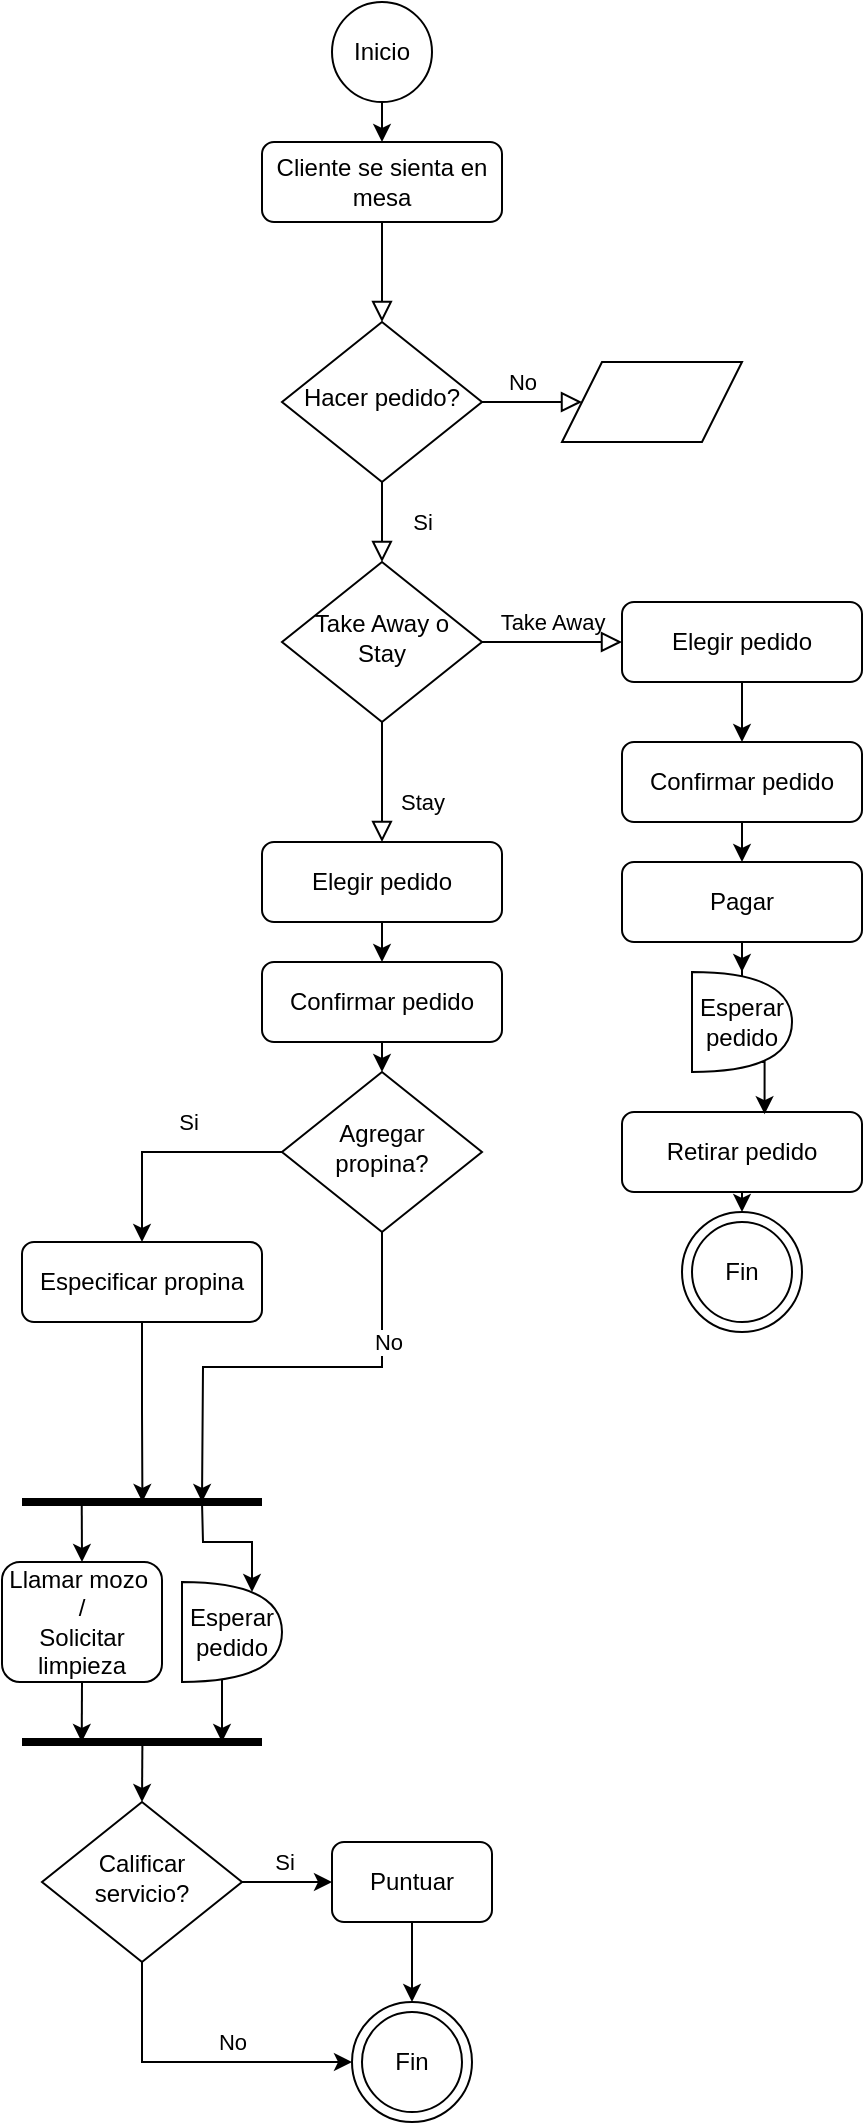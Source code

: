<mxfile version="26.1.1">
  <diagram id="C5RBs43oDa-KdzZeNtuy" name="Page-1">
    <mxGraphModel dx="1687" dy="993" grid="0" gridSize="10" guides="1" tooltips="1" connect="1" arrows="1" fold="1" page="1" pageScale="1" pageWidth="827" pageHeight="1169" math="0" shadow="0">
      <root>
        <mxCell id="WIyWlLk6GJQsqaUBKTNV-0" />
        <mxCell id="WIyWlLk6GJQsqaUBKTNV-1" parent="WIyWlLk6GJQsqaUBKTNV-0" />
        <mxCell id="WIyWlLk6GJQsqaUBKTNV-2" value="" style="rounded=0;html=1;jettySize=auto;orthogonalLoop=1;fontSize=11;endArrow=block;endFill=0;endSize=8;strokeWidth=1;shadow=0;labelBackgroundColor=none;edgeStyle=orthogonalEdgeStyle;" parent="WIyWlLk6GJQsqaUBKTNV-1" source="WIyWlLk6GJQsqaUBKTNV-3" target="WIyWlLk6GJQsqaUBKTNV-6" edge="1">
          <mxGeometry relative="1" as="geometry" />
        </mxCell>
        <mxCell id="WIyWlLk6GJQsqaUBKTNV-3" value="Cliente se sienta en mesa" style="rounded=1;whiteSpace=wrap;html=1;fontSize=12;glass=0;strokeWidth=1;shadow=0;" parent="WIyWlLk6GJQsqaUBKTNV-1" vertex="1">
          <mxGeometry x="160" y="80" width="120" height="40" as="geometry" />
        </mxCell>
        <mxCell id="WIyWlLk6GJQsqaUBKTNV-4" value="Si" style="rounded=0;html=1;jettySize=auto;orthogonalLoop=1;fontSize=11;endArrow=block;endFill=0;endSize=8;strokeWidth=1;shadow=0;labelBackgroundColor=none;edgeStyle=orthogonalEdgeStyle;" parent="WIyWlLk6GJQsqaUBKTNV-1" source="WIyWlLk6GJQsqaUBKTNV-6" target="WIyWlLk6GJQsqaUBKTNV-10" edge="1">
          <mxGeometry y="20" relative="1" as="geometry">
            <mxPoint as="offset" />
          </mxGeometry>
        </mxCell>
        <mxCell id="WIyWlLk6GJQsqaUBKTNV-5" value="No" style="edgeStyle=orthogonalEdgeStyle;rounded=0;html=1;jettySize=auto;orthogonalLoop=1;fontSize=11;endArrow=block;endFill=0;endSize=8;strokeWidth=1;shadow=0;labelBackgroundColor=none;" parent="WIyWlLk6GJQsqaUBKTNV-1" source="WIyWlLk6GJQsqaUBKTNV-6" edge="1">
          <mxGeometry x="-0.207" y="10" relative="1" as="geometry">
            <mxPoint as="offset" />
            <mxPoint x="320" y="210" as="targetPoint" />
          </mxGeometry>
        </mxCell>
        <mxCell id="WIyWlLk6GJQsqaUBKTNV-6" value="Hacer pedido?" style="rhombus;whiteSpace=wrap;html=1;shadow=0;fontFamily=Helvetica;fontSize=12;align=center;strokeWidth=1;spacing=6;spacingTop=-4;" parent="WIyWlLk6GJQsqaUBKTNV-1" vertex="1">
          <mxGeometry x="170" y="170" width="100" height="80" as="geometry" />
        </mxCell>
        <mxCell id="WIyWlLk6GJQsqaUBKTNV-8" value="Stay" style="rounded=0;html=1;jettySize=auto;orthogonalLoop=1;fontSize=11;endArrow=block;endFill=0;endSize=8;strokeWidth=1;shadow=0;labelBackgroundColor=none;edgeStyle=orthogonalEdgeStyle;" parent="WIyWlLk6GJQsqaUBKTNV-1" source="WIyWlLk6GJQsqaUBKTNV-10" target="WIyWlLk6GJQsqaUBKTNV-11" edge="1">
          <mxGeometry x="0.333" y="20" relative="1" as="geometry">
            <mxPoint as="offset" />
          </mxGeometry>
        </mxCell>
        <mxCell id="WIyWlLk6GJQsqaUBKTNV-9" value="Take Away" style="edgeStyle=orthogonalEdgeStyle;rounded=0;html=1;jettySize=auto;orthogonalLoop=1;fontSize=11;endArrow=block;endFill=0;endSize=8;strokeWidth=1;shadow=0;labelBackgroundColor=none;" parent="WIyWlLk6GJQsqaUBKTNV-1" source="WIyWlLk6GJQsqaUBKTNV-10" target="WIyWlLk6GJQsqaUBKTNV-12" edge="1">
          <mxGeometry y="10" relative="1" as="geometry">
            <mxPoint as="offset" />
          </mxGeometry>
        </mxCell>
        <mxCell id="WIyWlLk6GJQsqaUBKTNV-10" value="Take Away o&lt;div&gt;Stay&lt;/div&gt;" style="rhombus;whiteSpace=wrap;html=1;shadow=0;fontFamily=Helvetica;fontSize=12;align=center;strokeWidth=1;spacing=6;spacingTop=-4;" parent="WIyWlLk6GJQsqaUBKTNV-1" vertex="1">
          <mxGeometry x="170" y="290" width="100" height="80" as="geometry" />
        </mxCell>
        <mxCell id="t7ij1yKQWNI17CFaxv_e-15" style="edgeStyle=orthogonalEdgeStyle;rounded=0;orthogonalLoop=1;jettySize=auto;html=1;exitX=0.5;exitY=1;exitDx=0;exitDy=0;entryX=0.5;entryY=0;entryDx=0;entryDy=0;" edge="1" parent="WIyWlLk6GJQsqaUBKTNV-1" source="WIyWlLk6GJQsqaUBKTNV-11" target="t7ij1yKQWNI17CFaxv_e-14">
          <mxGeometry relative="1" as="geometry" />
        </mxCell>
        <mxCell id="WIyWlLk6GJQsqaUBKTNV-11" value="Elegir pedido" style="rounded=1;whiteSpace=wrap;html=1;fontSize=12;glass=0;strokeWidth=1;shadow=0;" parent="WIyWlLk6GJQsqaUBKTNV-1" vertex="1">
          <mxGeometry x="160" y="430" width="120" height="40" as="geometry" />
        </mxCell>
        <mxCell id="t7ij1yKQWNI17CFaxv_e-1" style="edgeStyle=orthogonalEdgeStyle;rounded=0;orthogonalLoop=1;jettySize=auto;html=1;exitX=0.5;exitY=1;exitDx=0;exitDy=0;entryX=0.5;entryY=0;entryDx=0;entryDy=0;" edge="1" parent="WIyWlLk6GJQsqaUBKTNV-1" source="WIyWlLk6GJQsqaUBKTNV-12" target="t7ij1yKQWNI17CFaxv_e-0">
          <mxGeometry relative="1" as="geometry" />
        </mxCell>
        <mxCell id="WIyWlLk6GJQsqaUBKTNV-12" value="Elegir pedido" style="rounded=1;whiteSpace=wrap;html=1;fontSize=12;glass=0;strokeWidth=1;shadow=0;" parent="WIyWlLk6GJQsqaUBKTNV-1" vertex="1">
          <mxGeometry x="340" y="310" width="120" height="40" as="geometry" />
        </mxCell>
        <mxCell id="t7ij1yKQWNI17CFaxv_e-3" style="edgeStyle=orthogonalEdgeStyle;rounded=0;orthogonalLoop=1;jettySize=auto;html=1;exitX=0.5;exitY=1;exitDx=0;exitDy=0;entryX=0.5;entryY=0;entryDx=0;entryDy=0;" edge="1" parent="WIyWlLk6GJQsqaUBKTNV-1" source="t7ij1yKQWNI17CFaxv_e-0" target="t7ij1yKQWNI17CFaxv_e-2">
          <mxGeometry relative="1" as="geometry" />
        </mxCell>
        <mxCell id="t7ij1yKQWNI17CFaxv_e-0" value="Confirmar pedido" style="rounded=1;whiteSpace=wrap;html=1;fontSize=12;glass=0;strokeWidth=1;shadow=0;" vertex="1" parent="WIyWlLk6GJQsqaUBKTNV-1">
          <mxGeometry x="340" y="380" width="120" height="40" as="geometry" />
        </mxCell>
        <mxCell id="t7ij1yKQWNI17CFaxv_e-30" style="edgeStyle=orthogonalEdgeStyle;rounded=0;orthogonalLoop=1;jettySize=auto;html=1;exitX=0.5;exitY=1;exitDx=0;exitDy=0;" edge="1" parent="WIyWlLk6GJQsqaUBKTNV-1" source="t7ij1yKQWNI17CFaxv_e-2" target="t7ij1yKQWNI17CFaxv_e-29">
          <mxGeometry relative="1" as="geometry" />
        </mxCell>
        <mxCell id="t7ij1yKQWNI17CFaxv_e-2" value="Pagar" style="rounded=1;whiteSpace=wrap;html=1;fontSize=12;glass=0;strokeWidth=1;shadow=0;" vertex="1" parent="WIyWlLk6GJQsqaUBKTNV-1">
          <mxGeometry x="340" y="440" width="120" height="40" as="geometry" />
        </mxCell>
        <mxCell id="t7ij1yKQWNI17CFaxv_e-13" style="edgeStyle=orthogonalEdgeStyle;rounded=0;orthogonalLoop=1;jettySize=auto;html=1;exitX=0.5;exitY=1;exitDx=0;exitDy=0;entryX=0.5;entryY=0;entryDx=0;entryDy=0;" edge="1" parent="WIyWlLk6GJQsqaUBKTNV-1" source="t7ij1yKQWNI17CFaxv_e-5" target="t7ij1yKQWNI17CFaxv_e-12">
          <mxGeometry relative="1" as="geometry" />
        </mxCell>
        <mxCell id="t7ij1yKQWNI17CFaxv_e-5" value="Retirar pedido" style="rounded=1;whiteSpace=wrap;html=1;fontSize=12;glass=0;strokeWidth=1;shadow=0;" vertex="1" parent="WIyWlLk6GJQsqaUBKTNV-1">
          <mxGeometry x="340" y="565" width="120" height="40" as="geometry" />
        </mxCell>
        <mxCell id="t7ij1yKQWNI17CFaxv_e-9" style="edgeStyle=orthogonalEdgeStyle;rounded=0;orthogonalLoop=1;jettySize=auto;html=1;exitX=0.5;exitY=1;exitDx=0;exitDy=0;entryX=0.5;entryY=0;entryDx=0;entryDy=0;" edge="1" parent="WIyWlLk6GJQsqaUBKTNV-1" source="t7ij1yKQWNI17CFaxv_e-8" target="WIyWlLk6GJQsqaUBKTNV-3">
          <mxGeometry relative="1" as="geometry" />
        </mxCell>
        <mxCell id="t7ij1yKQWNI17CFaxv_e-8" value="Inicio" style="ellipse;whiteSpace=wrap;html=1;aspect=fixed;" vertex="1" parent="WIyWlLk6GJQsqaUBKTNV-1">
          <mxGeometry x="195" y="10" width="50" height="50" as="geometry" />
        </mxCell>
        <mxCell id="t7ij1yKQWNI17CFaxv_e-20" style="edgeStyle=orthogonalEdgeStyle;rounded=0;orthogonalLoop=1;jettySize=auto;html=1;exitX=0.5;exitY=1;exitDx=0;exitDy=0;entryX=0.5;entryY=0;entryDx=0;entryDy=0;" edge="1" parent="WIyWlLk6GJQsqaUBKTNV-1" source="t7ij1yKQWNI17CFaxv_e-14" target="t7ij1yKQWNI17CFaxv_e-19">
          <mxGeometry relative="1" as="geometry" />
        </mxCell>
        <mxCell id="t7ij1yKQWNI17CFaxv_e-14" value="Confirmar pedido" style="rounded=1;whiteSpace=wrap;html=1;fontSize=12;glass=0;strokeWidth=1;shadow=0;" vertex="1" parent="WIyWlLk6GJQsqaUBKTNV-1">
          <mxGeometry x="160" y="490" width="120" height="40" as="geometry" />
        </mxCell>
        <mxCell id="t7ij1yKQWNI17CFaxv_e-22" style="edgeStyle=orthogonalEdgeStyle;rounded=0;orthogonalLoop=1;jettySize=auto;html=1;exitX=0;exitY=0.5;exitDx=0;exitDy=0;entryX=0.5;entryY=0;entryDx=0;entryDy=0;" edge="1" parent="WIyWlLk6GJQsqaUBKTNV-1" source="t7ij1yKQWNI17CFaxv_e-19" target="t7ij1yKQWNI17CFaxv_e-21">
          <mxGeometry relative="1" as="geometry" />
        </mxCell>
        <mxCell id="t7ij1yKQWNI17CFaxv_e-23" value="Si" style="edgeLabel;html=1;align=center;verticalAlign=middle;resizable=0;points=[];" vertex="1" connectable="0" parent="t7ij1yKQWNI17CFaxv_e-22">
          <mxGeometry x="-0.128" y="-1" relative="1" as="geometry">
            <mxPoint x="3" y="-14" as="offset" />
          </mxGeometry>
        </mxCell>
        <mxCell id="t7ij1yKQWNI17CFaxv_e-27" style="edgeStyle=orthogonalEdgeStyle;rounded=0;orthogonalLoop=1;jettySize=auto;html=1;exitX=0.5;exitY=1;exitDx=0;exitDy=0;" edge="1" parent="WIyWlLk6GJQsqaUBKTNV-1" source="t7ij1yKQWNI17CFaxv_e-19">
          <mxGeometry relative="1" as="geometry">
            <mxPoint x="130" y="760" as="targetPoint" />
          </mxGeometry>
        </mxCell>
        <mxCell id="t7ij1yKQWNI17CFaxv_e-28" value="No" style="edgeLabel;html=1;align=center;verticalAlign=middle;resizable=0;points=[];" vertex="1" connectable="0" parent="t7ij1yKQWNI17CFaxv_e-27">
          <mxGeometry x="-0.338" relative="1" as="geometry">
            <mxPoint x="10" y="-13" as="offset" />
          </mxGeometry>
        </mxCell>
        <mxCell id="t7ij1yKQWNI17CFaxv_e-19" value="Agregar propina?" style="rhombus;whiteSpace=wrap;html=1;shadow=0;fontFamily=Helvetica;fontSize=12;align=center;strokeWidth=1;spacing=6;spacingTop=-4;" vertex="1" parent="WIyWlLk6GJQsqaUBKTNV-1">
          <mxGeometry x="170" y="545" width="100" height="80" as="geometry" />
        </mxCell>
        <mxCell id="t7ij1yKQWNI17CFaxv_e-38" style="edgeStyle=orthogonalEdgeStyle;rounded=0;orthogonalLoop=1;jettySize=auto;html=1;exitX=0.5;exitY=1;exitDx=0;exitDy=0;" edge="1" parent="WIyWlLk6GJQsqaUBKTNV-1" source="t7ij1yKQWNI17CFaxv_e-21">
          <mxGeometry relative="1" as="geometry">
            <mxPoint x="100.207" y="760" as="targetPoint" />
          </mxGeometry>
        </mxCell>
        <mxCell id="t7ij1yKQWNI17CFaxv_e-21" value="Especificar propina" style="rounded=1;whiteSpace=wrap;html=1;fontSize=12;glass=0;strokeWidth=1;shadow=0;" vertex="1" parent="WIyWlLk6GJQsqaUBKTNV-1">
          <mxGeometry x="40" y="630" width="120" height="40" as="geometry" />
        </mxCell>
        <mxCell id="t7ij1yKQWNI17CFaxv_e-29" value="Esperar pedido" style="shape=or;whiteSpace=wrap;html=1;" vertex="1" parent="WIyWlLk6GJQsqaUBKTNV-1">
          <mxGeometry x="375" y="495" width="50" height="50" as="geometry" />
        </mxCell>
        <mxCell id="t7ij1yKQWNI17CFaxv_e-32" style="edgeStyle=orthogonalEdgeStyle;rounded=0;orthogonalLoop=1;jettySize=auto;html=1;exitX=0.7;exitY=0.9;exitDx=0;exitDy=0;exitPerimeter=0;entryX=0.594;entryY=0.027;entryDx=0;entryDy=0;entryPerimeter=0;" edge="1" parent="WIyWlLk6GJQsqaUBKTNV-1" source="t7ij1yKQWNI17CFaxv_e-29" target="t7ij1yKQWNI17CFaxv_e-5">
          <mxGeometry relative="1" as="geometry" />
        </mxCell>
        <mxCell id="t7ij1yKQWNI17CFaxv_e-33" value="" style="shape=parallelogram;perimeter=parallelogramPerimeter;whiteSpace=wrap;html=1;fixedSize=1;" vertex="1" parent="WIyWlLk6GJQsqaUBKTNV-1">
          <mxGeometry x="310" y="190" width="90" height="40" as="geometry" />
        </mxCell>
        <mxCell id="t7ij1yKQWNI17CFaxv_e-36" value="" style="endArrow=none;html=1;rounded=0;strokeWidth=4;" edge="1" parent="WIyWlLk6GJQsqaUBKTNV-1">
          <mxGeometry width="50" height="50" relative="1" as="geometry">
            <mxPoint x="40" y="760" as="sourcePoint" />
            <mxPoint x="160" y="760" as="targetPoint" />
          </mxGeometry>
        </mxCell>
        <mxCell id="t7ij1yKQWNI17CFaxv_e-41" style="edgeStyle=orthogonalEdgeStyle;rounded=0;orthogonalLoop=1;jettySize=auto;html=1;exitX=0.5;exitY=0;exitDx=0;exitDy=0;endArrow=none;startFill=1;startArrow=classic;" edge="1" parent="WIyWlLk6GJQsqaUBKTNV-1" source="t7ij1yKQWNI17CFaxv_e-39">
          <mxGeometry relative="1" as="geometry">
            <mxPoint x="69.862" y="760" as="targetPoint" />
          </mxGeometry>
        </mxCell>
        <mxCell id="t7ij1yKQWNI17CFaxv_e-44" style="edgeStyle=orthogonalEdgeStyle;rounded=0;orthogonalLoop=1;jettySize=auto;html=1;exitX=0.5;exitY=1;exitDx=0;exitDy=0;" edge="1" parent="WIyWlLk6GJQsqaUBKTNV-1" source="t7ij1yKQWNI17CFaxv_e-39">
          <mxGeometry relative="1" as="geometry">
            <mxPoint x="69.862" y="880" as="targetPoint" />
          </mxGeometry>
        </mxCell>
        <mxCell id="t7ij1yKQWNI17CFaxv_e-39" value="Llamar mozo&amp;nbsp;&lt;div&gt;/&lt;br&gt;&lt;div&gt;Solicitar limpieza&lt;/div&gt;&lt;/div&gt;" style="rounded=1;whiteSpace=wrap;html=1;fontSize=12;glass=0;strokeWidth=1;shadow=0;" vertex="1" parent="WIyWlLk6GJQsqaUBKTNV-1">
          <mxGeometry x="30" y="790" width="80" height="60" as="geometry" />
        </mxCell>
        <mxCell id="t7ij1yKQWNI17CFaxv_e-42" style="rounded=0;orthogonalLoop=1;jettySize=auto;html=1;exitX=0.7;exitY=0.1;exitDx=0;exitDy=0;exitPerimeter=0;edgeStyle=orthogonalEdgeStyle;endArrow=none;startFill=1;startArrow=classic;" edge="1" parent="WIyWlLk6GJQsqaUBKTNV-1" source="t7ij1yKQWNI17CFaxv_e-40">
          <mxGeometry relative="1" as="geometry">
            <mxPoint x="130.0" y="760" as="targetPoint" />
          </mxGeometry>
        </mxCell>
        <mxCell id="t7ij1yKQWNI17CFaxv_e-45" style="edgeStyle=orthogonalEdgeStyle;rounded=0;orthogonalLoop=1;jettySize=auto;html=1;exitX=0.7;exitY=0.9;exitDx=0;exitDy=0;exitPerimeter=0;" edge="1" parent="WIyWlLk6GJQsqaUBKTNV-1" source="t7ij1yKQWNI17CFaxv_e-40">
          <mxGeometry relative="1" as="geometry">
            <mxPoint x="140.0" y="880" as="targetPoint" />
          </mxGeometry>
        </mxCell>
        <mxCell id="t7ij1yKQWNI17CFaxv_e-40" value="Esperar pedido" style="shape=or;whiteSpace=wrap;html=1;" vertex="1" parent="WIyWlLk6GJQsqaUBKTNV-1">
          <mxGeometry x="120" y="800" width="50" height="50" as="geometry" />
        </mxCell>
        <mxCell id="t7ij1yKQWNI17CFaxv_e-43" value="" style="endArrow=none;html=1;rounded=0;strokeWidth=4;" edge="1" parent="WIyWlLk6GJQsqaUBKTNV-1">
          <mxGeometry width="50" height="50" relative="1" as="geometry">
            <mxPoint x="40" y="880" as="sourcePoint" />
            <mxPoint x="160" y="880" as="targetPoint" />
          </mxGeometry>
        </mxCell>
        <mxCell id="t7ij1yKQWNI17CFaxv_e-48" style="edgeStyle=orthogonalEdgeStyle;rounded=0;orthogonalLoop=1;jettySize=auto;html=1;exitX=0.5;exitY=0;exitDx=0;exitDy=0;startArrow=classic;startFill=1;endArrow=none;" edge="1" parent="WIyWlLk6GJQsqaUBKTNV-1" source="t7ij1yKQWNI17CFaxv_e-47">
          <mxGeometry relative="1" as="geometry">
            <mxPoint x="100.207" y="880" as="targetPoint" />
          </mxGeometry>
        </mxCell>
        <mxCell id="t7ij1yKQWNI17CFaxv_e-50" style="edgeStyle=orthogonalEdgeStyle;rounded=0;orthogonalLoop=1;jettySize=auto;html=1;exitX=1;exitY=0.5;exitDx=0;exitDy=0;entryX=0;entryY=0.5;entryDx=0;entryDy=0;" edge="1" parent="WIyWlLk6GJQsqaUBKTNV-1" source="t7ij1yKQWNI17CFaxv_e-47" target="t7ij1yKQWNI17CFaxv_e-49">
          <mxGeometry relative="1" as="geometry" />
        </mxCell>
        <mxCell id="t7ij1yKQWNI17CFaxv_e-51" value="Si" style="edgeLabel;html=1;align=center;verticalAlign=middle;resizable=0;points=[];" vertex="1" connectable="0" parent="t7ij1yKQWNI17CFaxv_e-50">
          <mxGeometry x="-0.228" y="-1" relative="1" as="geometry">
            <mxPoint x="3" y="-11" as="offset" />
          </mxGeometry>
        </mxCell>
        <mxCell id="t7ij1yKQWNI17CFaxv_e-57" style="edgeStyle=orthogonalEdgeStyle;rounded=0;orthogonalLoop=1;jettySize=auto;html=1;exitX=0.5;exitY=1;exitDx=0;exitDy=0;entryX=0;entryY=0.5;entryDx=0;entryDy=0;" edge="1" parent="WIyWlLk6GJQsqaUBKTNV-1" source="t7ij1yKQWNI17CFaxv_e-47" target="t7ij1yKQWNI17CFaxv_e-54">
          <mxGeometry relative="1" as="geometry" />
        </mxCell>
        <mxCell id="t7ij1yKQWNI17CFaxv_e-58" value="No" style="edgeLabel;html=1;align=center;verticalAlign=middle;resizable=0;points=[];" vertex="1" connectable="0" parent="t7ij1yKQWNI17CFaxv_e-57">
          <mxGeometry x="0.093" y="3" relative="1" as="geometry">
            <mxPoint x="10" y="-7" as="offset" />
          </mxGeometry>
        </mxCell>
        <mxCell id="t7ij1yKQWNI17CFaxv_e-47" value="Calificar servicio?" style="rhombus;whiteSpace=wrap;html=1;shadow=0;fontFamily=Helvetica;fontSize=12;align=center;strokeWidth=1;spacing=6;spacingTop=-4;" vertex="1" parent="WIyWlLk6GJQsqaUBKTNV-1">
          <mxGeometry x="50" y="910" width="100" height="80" as="geometry" />
        </mxCell>
        <mxCell id="t7ij1yKQWNI17CFaxv_e-56" style="edgeStyle=orthogonalEdgeStyle;rounded=0;orthogonalLoop=1;jettySize=auto;html=1;exitX=0.5;exitY=1;exitDx=0;exitDy=0;entryX=0.5;entryY=0;entryDx=0;entryDy=0;" edge="1" parent="WIyWlLk6GJQsqaUBKTNV-1" source="t7ij1yKQWNI17CFaxv_e-49" target="t7ij1yKQWNI17CFaxv_e-54">
          <mxGeometry relative="1" as="geometry" />
        </mxCell>
        <mxCell id="t7ij1yKQWNI17CFaxv_e-49" value="Puntuar" style="rounded=1;whiteSpace=wrap;html=1;fontSize=12;glass=0;strokeWidth=1;shadow=0;" vertex="1" parent="WIyWlLk6GJQsqaUBKTNV-1">
          <mxGeometry x="195" y="930" width="80" height="40" as="geometry" />
        </mxCell>
        <mxCell id="t7ij1yKQWNI17CFaxv_e-52" value="" style="group" vertex="1" connectable="0" parent="WIyWlLk6GJQsqaUBKTNV-1">
          <mxGeometry x="370" y="615" width="60" height="60" as="geometry" />
        </mxCell>
        <mxCell id="t7ij1yKQWNI17CFaxv_e-12" value="" style="ellipse;whiteSpace=wrap;html=1;aspect=fixed;fillStyle=auto;" vertex="1" parent="t7ij1yKQWNI17CFaxv_e-52">
          <mxGeometry width="60" height="60" as="geometry" />
        </mxCell>
        <mxCell id="t7ij1yKQWNI17CFaxv_e-10" value="Fin" style="ellipse;whiteSpace=wrap;html=1;aspect=fixed;fillStyle=auto;" vertex="1" parent="t7ij1yKQWNI17CFaxv_e-52">
          <mxGeometry x="5" y="5" width="50" height="50" as="geometry" />
        </mxCell>
        <mxCell id="t7ij1yKQWNI17CFaxv_e-53" value="" style="group" vertex="1" connectable="0" parent="WIyWlLk6GJQsqaUBKTNV-1">
          <mxGeometry x="205" y="1010" width="60" height="60" as="geometry" />
        </mxCell>
        <mxCell id="t7ij1yKQWNI17CFaxv_e-54" value="" style="ellipse;whiteSpace=wrap;html=1;aspect=fixed;fillStyle=auto;" vertex="1" parent="t7ij1yKQWNI17CFaxv_e-53">
          <mxGeometry width="60" height="60" as="geometry" />
        </mxCell>
        <mxCell id="t7ij1yKQWNI17CFaxv_e-55" value="Fin" style="ellipse;whiteSpace=wrap;html=1;aspect=fixed;fillStyle=auto;" vertex="1" parent="t7ij1yKQWNI17CFaxv_e-53">
          <mxGeometry x="5" y="5" width="50" height="50" as="geometry" />
        </mxCell>
      </root>
    </mxGraphModel>
  </diagram>
</mxfile>
